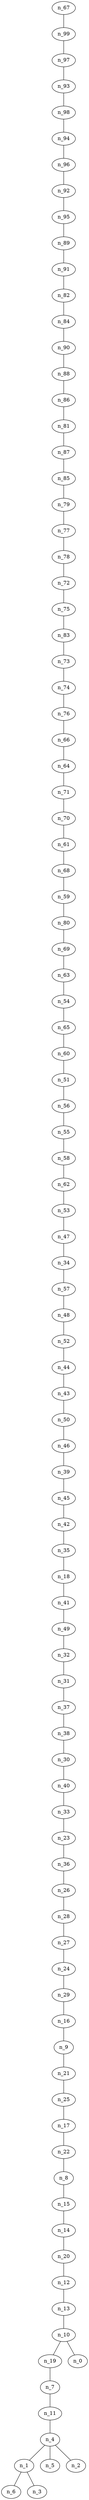 graph arbol8 {
n_1--n_6
n_1--n_3
n_4--n_5
n_4--n_2
n_4--n_1
n_7--n_11
n_8--n_15
n_9--n_21
n_10--n_19
n_10--n_0
n_11--n_4
n_12--n_13
n_13--n_10
n_14--n_20
n_15--n_14
n_16--n_9
n_17--n_22
n_18--n_41
n_19--n_7
n_20--n_12
n_21--n_25
n_22--n_8
n_23--n_36
n_24--n_29
n_25--n_17
n_26--n_28
n_27--n_24
n_28--n_27
n_29--n_16
n_30--n_40
n_31--n_37
n_32--n_31
n_33--n_23
n_34--n_57
n_35--n_18
n_36--n_26
n_37--n_38
n_38--n_30
n_39--n_45
n_40--n_33
n_41--n_49
n_42--n_35
n_43--n_50
n_44--n_43
n_45--n_42
n_46--n_39
n_47--n_34
n_48--n_52
n_49--n_32
n_50--n_46
n_51--n_56
n_52--n_44
n_53--n_47
n_54--n_65
n_55--n_58
n_56--n_55
n_57--n_48
n_58--n_62
n_59--n_80
n_60--n_51
n_61--n_68
n_62--n_53
n_63--n_54
n_64--n_71
n_65--n_60
n_66--n_64
n_67--n_99
n_68--n_59
n_69--n_63
n_70--n_61
n_71--n_70
n_72--n_75
n_73--n_74
n_74--n_76
n_75--n_83
n_76--n_66
n_77--n_78
n_78--n_72
n_79--n_77
n_80--n_69
n_81--n_87
n_82--n_84
n_83--n_73
n_84--n_90
n_85--n_79
n_86--n_81
n_87--n_85
n_88--n_86
n_89--n_91
n_90--n_88
n_91--n_82
n_92--n_95
n_93--n_98
n_94--n_96
n_95--n_89
n_96--n_92
n_97--n_93
n_98--n_94
n_99--n_97
}
